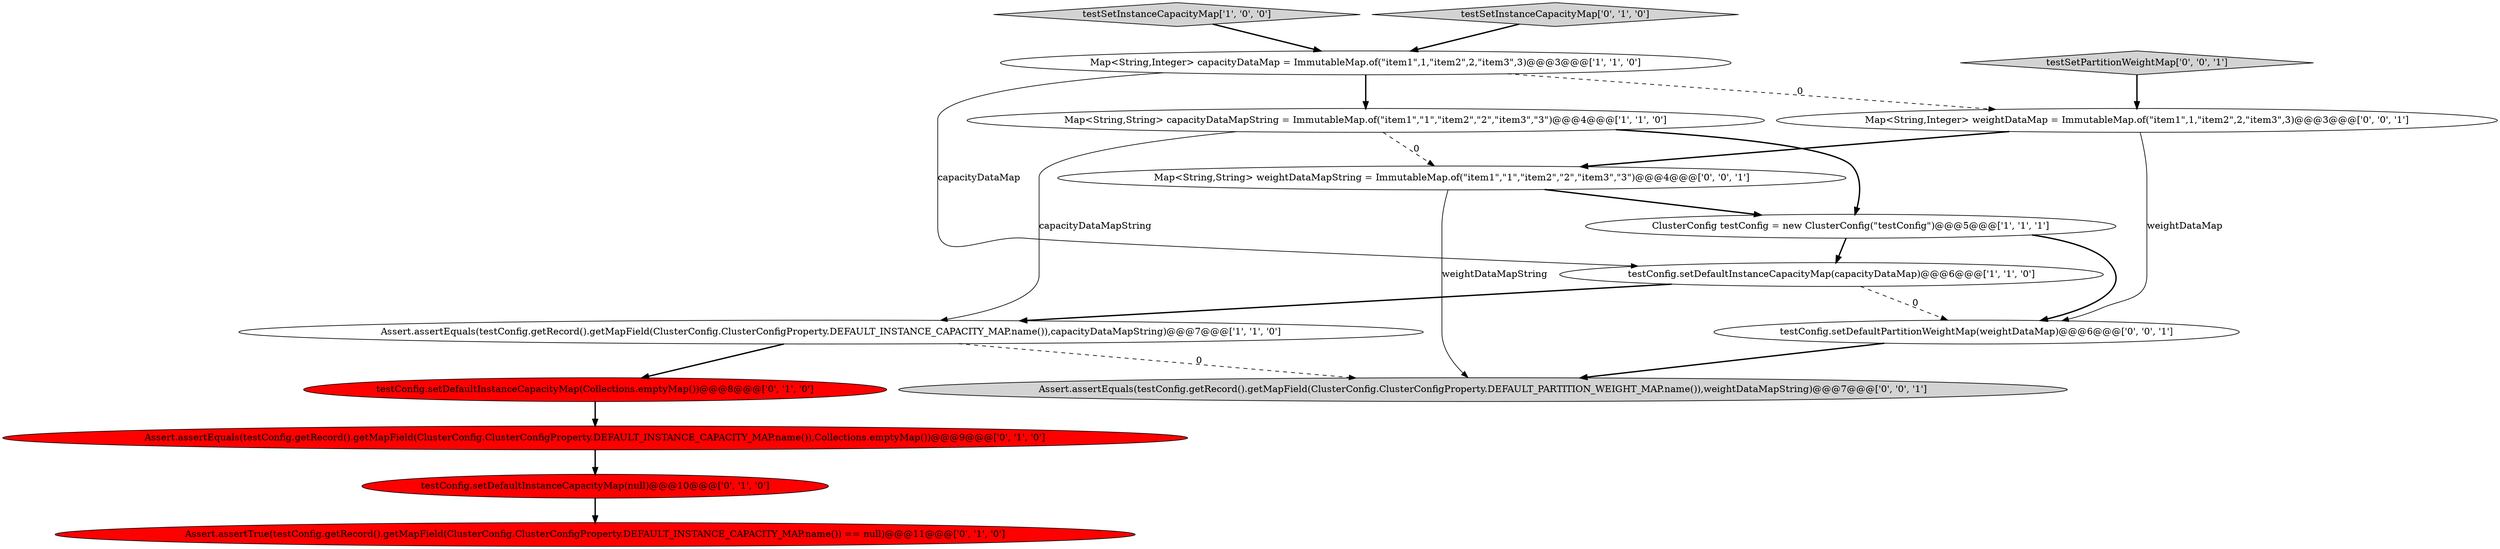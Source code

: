 digraph {
13 [style = filled, label = "testSetPartitionWeightMap['0', '0', '1']", fillcolor = lightgray, shape = diamond image = "AAA0AAABBB3BBB"];
0 [style = filled, label = "ClusterConfig testConfig = new ClusterConfig(\"testConfig\")@@@5@@@['1', '1', '1']", fillcolor = white, shape = ellipse image = "AAA0AAABBB1BBB"];
3 [style = filled, label = "testSetInstanceCapacityMap['1', '0', '0']", fillcolor = lightgray, shape = diamond image = "AAA0AAABBB1BBB"];
6 [style = filled, label = "testConfig.setDefaultInstanceCapacityMap(Collections.emptyMap())@@@8@@@['0', '1', '0']", fillcolor = red, shape = ellipse image = "AAA1AAABBB2BBB"];
12 [style = filled, label = "testConfig.setDefaultPartitionWeightMap(weightDataMap)@@@6@@@['0', '0', '1']", fillcolor = white, shape = ellipse image = "AAA0AAABBB3BBB"];
15 [style = filled, label = "Map<String,String> weightDataMapString = ImmutableMap.of(\"item1\",\"1\",\"item2\",\"2\",\"item3\",\"3\")@@@4@@@['0', '0', '1']", fillcolor = white, shape = ellipse image = "AAA0AAABBB3BBB"];
5 [style = filled, label = "testConfig.setDefaultInstanceCapacityMap(capacityDataMap)@@@6@@@['1', '1', '0']", fillcolor = white, shape = ellipse image = "AAA0AAABBB1BBB"];
7 [style = filled, label = "testSetInstanceCapacityMap['0', '1', '0']", fillcolor = lightgray, shape = diamond image = "AAA0AAABBB2BBB"];
2 [style = filled, label = "Assert.assertEquals(testConfig.getRecord().getMapField(ClusterConfig.ClusterConfigProperty.DEFAULT_INSTANCE_CAPACITY_MAP.name()),capacityDataMapString)@@@7@@@['1', '1', '0']", fillcolor = white, shape = ellipse image = "AAA0AAABBB1BBB"];
4 [style = filled, label = "Map<String,Integer> capacityDataMap = ImmutableMap.of(\"item1\",1,\"item2\",2,\"item3\",3)@@@3@@@['1', '1', '0']", fillcolor = white, shape = ellipse image = "AAA0AAABBB1BBB"];
11 [style = filled, label = "Map<String,Integer> weightDataMap = ImmutableMap.of(\"item1\",1,\"item2\",2,\"item3\",3)@@@3@@@['0', '0', '1']", fillcolor = white, shape = ellipse image = "AAA0AAABBB3BBB"];
9 [style = filled, label = "Assert.assertEquals(testConfig.getRecord().getMapField(ClusterConfig.ClusterConfigProperty.DEFAULT_INSTANCE_CAPACITY_MAP.name()),Collections.emptyMap())@@@9@@@['0', '1', '0']", fillcolor = red, shape = ellipse image = "AAA1AAABBB2BBB"];
8 [style = filled, label = "Assert.assertTrue(testConfig.getRecord().getMapField(ClusterConfig.ClusterConfigProperty.DEFAULT_INSTANCE_CAPACITY_MAP.name()) == null)@@@11@@@['0', '1', '0']", fillcolor = red, shape = ellipse image = "AAA1AAABBB2BBB"];
14 [style = filled, label = "Assert.assertEquals(testConfig.getRecord().getMapField(ClusterConfig.ClusterConfigProperty.DEFAULT_PARTITION_WEIGHT_MAP.name()),weightDataMapString)@@@7@@@['0', '0', '1']", fillcolor = lightgray, shape = ellipse image = "AAA0AAABBB3BBB"];
1 [style = filled, label = "Map<String,String> capacityDataMapString = ImmutableMap.of(\"item1\",\"1\",\"item2\",\"2\",\"item3\",\"3\")@@@4@@@['1', '1', '0']", fillcolor = white, shape = ellipse image = "AAA0AAABBB1BBB"];
10 [style = filled, label = "testConfig.setDefaultInstanceCapacityMap(null)@@@10@@@['0', '1', '0']", fillcolor = red, shape = ellipse image = "AAA1AAABBB2BBB"];
5->12 [style = dashed, label="0"];
2->6 [style = bold, label=""];
1->15 [style = dashed, label="0"];
0->12 [style = bold, label=""];
1->0 [style = bold, label=""];
7->4 [style = bold, label=""];
9->10 [style = bold, label=""];
4->5 [style = solid, label="capacityDataMap"];
3->4 [style = bold, label=""];
13->11 [style = bold, label=""];
11->15 [style = bold, label=""];
5->2 [style = bold, label=""];
2->14 [style = dashed, label="0"];
10->8 [style = bold, label=""];
15->0 [style = bold, label=""];
12->14 [style = bold, label=""];
4->1 [style = bold, label=""];
11->12 [style = solid, label="weightDataMap"];
4->11 [style = dashed, label="0"];
6->9 [style = bold, label=""];
15->14 [style = solid, label="weightDataMapString"];
0->5 [style = bold, label=""];
1->2 [style = solid, label="capacityDataMapString"];
}
